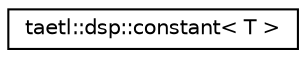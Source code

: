 digraph "Graphical Class Hierarchy"
{
  edge [fontname="Helvetica",fontsize="10",labelfontname="Helvetica",labelfontsize="10"];
  node [fontname="Helvetica",fontsize="10",shape=record];
  rankdir="LR";
  Node0 [label="taetl::dsp::constant\< T \>",height=0.2,width=0.4,color="black", fillcolor="white", style="filled",URL="$structtaetl_1_1dsp_1_1constant.html"];
}
